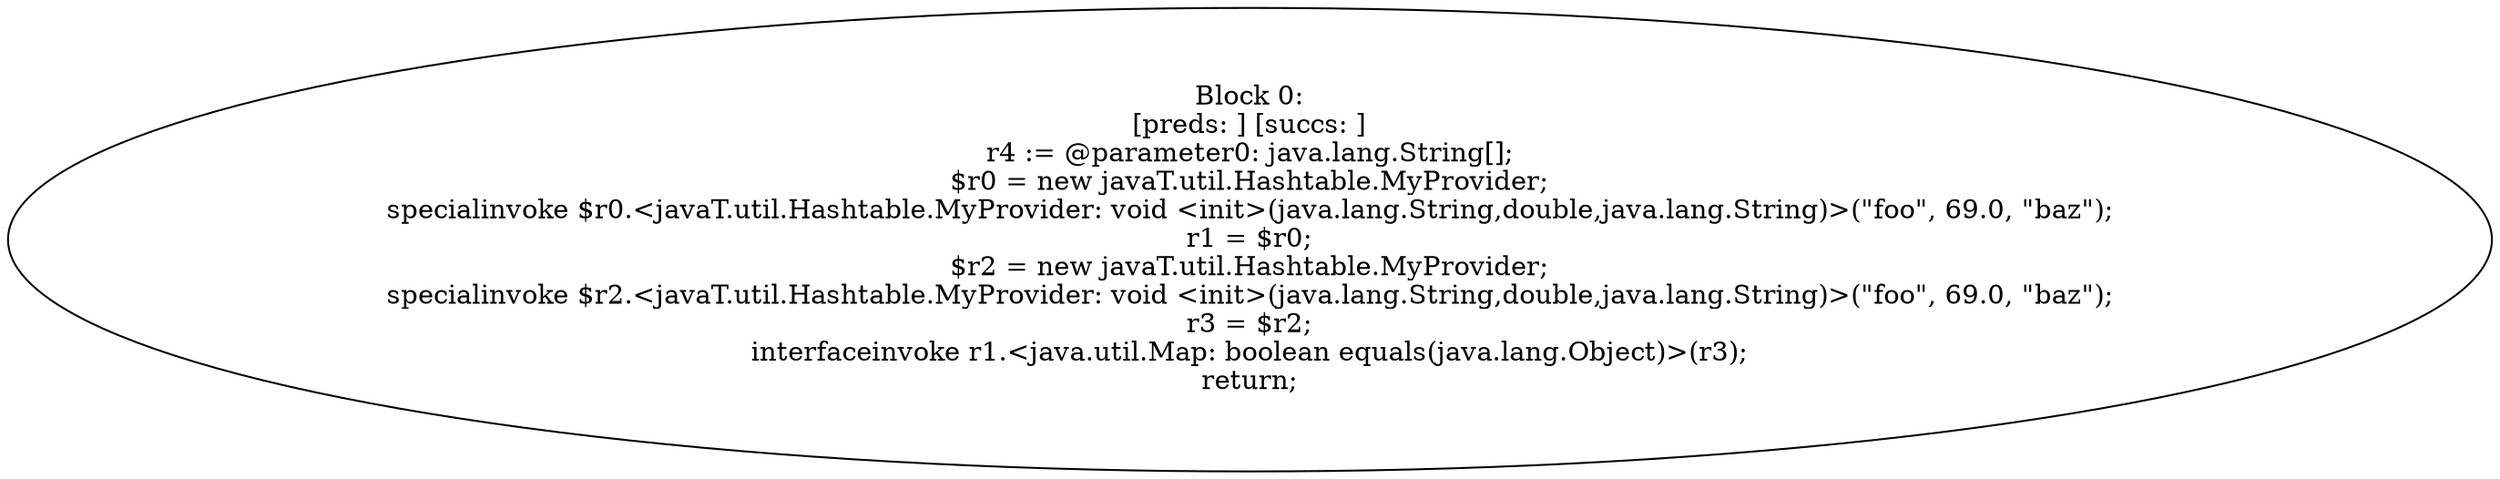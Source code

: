digraph "unitGraph" {
    "Block 0:
[preds: ] [succs: ]
r4 := @parameter0: java.lang.String[];
$r0 = new javaT.util.Hashtable.MyProvider;
specialinvoke $r0.<javaT.util.Hashtable.MyProvider: void <init>(java.lang.String,double,java.lang.String)>(\"foo\", 69.0, \"baz\");
r1 = $r0;
$r2 = new javaT.util.Hashtable.MyProvider;
specialinvoke $r2.<javaT.util.Hashtable.MyProvider: void <init>(java.lang.String,double,java.lang.String)>(\"foo\", 69.0, \"baz\");
r3 = $r2;
interfaceinvoke r1.<java.util.Map: boolean equals(java.lang.Object)>(r3);
return;
"
}
